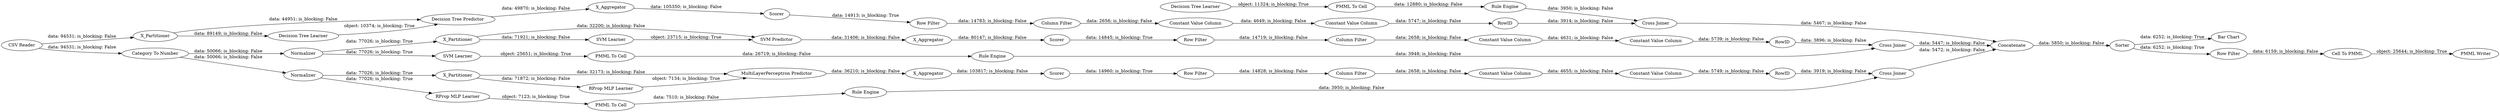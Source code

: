 digraph {
	"4234926892686819278_39" [label=Normalizer]
	"-8041333131075423274_290" [label="Constant Value Column"]
	"3257383348905099249_22" [label="PMML To Cell"]
	"-8041333131075423274_294" [label="Column Filter"]
	"3257383348905099249_35" [label="RProp MLP Learner"]
	"4234926892686819278_40" [label=Scorer]
	"2987665547526880978_2" [label=X_Partitioner]
	"-5692657196152071046_34" [label="PMML To Cell"]
	"-8041333131075423274_293" [label=RowID]
	"4234926892686819278_7" [label=X_Aggregator]
	"3877161368410323770_39" [label=Scorer]
	"1012496631992079909_293" [label=RowID]
	"-1054056159729100810_54" [label="Cell To PMML"]
	"2987665547526880978_40" [label=Normalizer]
	"-1054056159729100810_61" [label="PMML Writer"]
	"1012496631992079909_9" [label="Row Filter"]
	"3877161368410323770_38" [label="Cross Joiner"]
	"1012496631992079909_290" [label="Constant Value Column"]
	"-9024753090681694774_294" [label="Column Filter"]
	"-1054056159729100810_60" [label=Concatenate]
	"-1054056159729100810_52" [label=Sorter]
	"-9024753090681694774_292" [label="Constant Value Column"]
	"2987665547526880978_39" [label="Cross Joiner"]
	"-8041333131075423274_9" [label="Row Filter"]
	"-1054056159729100810_58" [label="Category To Number"]
	"-1054056159729100810_62" [label="CSV Reader"]
	"3877161368410323770_32" [label="Decision Tree Predictor"]
	"4234926892686819278_38" [label="Cross Joiner"]
	"4234926892686819278_2" [label=X_Partitioner]
	"2987665547526880978_41" [label=Scorer]
	"-9024753090681694774_9" [label="Row Filter"]
	"3877161368410323770_2" [label=X_Partitioner]
	"-9024753090681694774_290" [label="Constant Value Column"]
	"3877161368410323770_7" [label=X_Aggregator]
	"-1054056159729100810_59" [label="Bar Chart"]
	"-314586681250264866_28" [label="PMML To Cell"]
	"-5692657196152071046_35" [label="Rule Engine"]
	"1012496631992079909_292" [label="Constant Value Column"]
	"-314586681250264866_34" [label="Rule Engine"]
	"3877161368410323770_31" [label="Decision Tree Learner"]
	"2987665547526880978_7" [label=X_Aggregator]
	"-5692657196152071046_33" [label="SVM Learner"]
	"-8041333131075423274_292" [label="Constant Value Column"]
	"-9024753090681694774_293" [label=RowID]
	"-314586681250264866_33" [label="Decision Tree Learner"]
	"-1054056159729100810_53" [label="Row Filter"]
	"2987665547526880978_32" [label="SVM Predictor"]
	"2987665547526880978_31" [label="SVM Learner"]
	"4234926892686819278_32" [label="MultiLayerPerceptron Predictor"]
	"3257383348905099249_34" [label="Rule Engine"]
	"1012496631992079909_294" [label="Column Filter"]
	"4234926892686819278_31" [label="RProp MLP Learner"]
	"-1054056159729100810_62" -> "3877161368410323770_2" [label="data: 94531; is_blocking: False"]
	"3257383348905099249_22" -> "3257383348905099249_34" [label="data: 7510; is_blocking: False"]
	"4234926892686819278_39" -> "3257383348905099249_35" [label="data: 77026; is_blocking: True"]
	"-5692657196152071046_35" -> "2987665547526880978_39" [label="data: 3948; is_blocking: False"]
	"-5692657196152071046_33" -> "-5692657196152071046_34" [label="object: 25651; is_blocking: True"]
	"-314586681250264866_28" -> "-314586681250264866_34" [label="data: 12880; is_blocking: False"]
	"2987665547526880978_31" -> "2987665547526880978_32" [label="object: 23715; is_blocking: True"]
	"-8041333131075423274_290" -> "-8041333131075423274_292" [label="data: 4631; is_blocking: False"]
	"4234926892686819278_40" -> "1012496631992079909_9" [label="data: 14960; is_blocking: True"]
	"-8041333131075423274_294" -> "-8041333131075423274_290" [label="data: 2658; is_blocking: False"]
	"-1054056159729100810_58" -> "2987665547526880978_40" [label="data: 50066; is_blocking: False"]
	"-9024753090681694774_293" -> "3877161368410323770_38" [label="data: 3914; is_blocking: False"]
	"3257383348905099249_35" -> "3257383348905099249_22" [label="object: 7123; is_blocking: True"]
	"2987665547526880978_2" -> "2987665547526880978_31" [label="data: 71921; is_blocking: False"]
	"-9024753090681694774_294" -> "-9024753090681694774_290" [label="data: 2656; is_blocking: False"]
	"2987665547526880978_32" -> "2987665547526880978_7" [label="data: 31406; is_blocking: False"]
	"2987665547526880978_39" -> "-1054056159729100810_60" [label="data: 5447; is_blocking: False"]
	"3877161368410323770_31" -> "3877161368410323770_32" [label="object: 10374; is_blocking: True"]
	"3257383348905099249_34" -> "4234926892686819278_38" [label="data: 3950; is_blocking: False"]
	"4234926892686819278_31" -> "4234926892686819278_32" [label="object: 7134; is_blocking: True"]
	"3877161368410323770_7" -> "3877161368410323770_39" [label="data: 105350; is_blocking: False"]
	"-8041333131075423274_293" -> "2987665547526880978_39" [label="data: 3896; is_blocking: False"]
	"4234926892686819278_7" -> "4234926892686819278_40" [label="data: 103817; is_blocking: False"]
	"-9024753090681694774_292" -> "-9024753090681694774_293" [label="data: 5747; is_blocking: False"]
	"1012496631992079909_290" -> "1012496631992079909_292" [label="data: 4655; is_blocking: False"]
	"-1054056159729100810_54" -> "-1054056159729100810_61" [label="object: 25644; is_blocking: True"]
	"-8041333131075423274_9" -> "-8041333131075423274_294" [label="data: 14719; is_blocking: False"]
	"3877161368410323770_32" -> "3877161368410323770_7" [label="data: 49870; is_blocking: False"]
	"2987665547526880978_7" -> "2987665547526880978_41" [label="data: 80147; is_blocking: False"]
	"2987665547526880978_41" -> "-8041333131075423274_9" [label="data: 14845; is_blocking: True"]
	"-1054056159729100810_53" -> "-1054056159729100810_54" [label="data: 6159; is_blocking: False"]
	"-1054056159729100810_58" -> "4234926892686819278_39" [label="data: 50066; is_blocking: False"]
	"3877161368410323770_2" -> "3877161368410323770_31" [label="data: 89149; is_blocking: False"]
	"3877161368410323770_38" -> "-1054056159729100810_60" [label="data: 5467; is_blocking: False"]
	"-1054056159729100810_52" -> "-1054056159729100810_59" [label="data: 6252; is_blocking: True"]
	"-314586681250264866_34" -> "3877161368410323770_38" [label="data: 3950; is_blocking: False"]
	"4234926892686819278_39" -> "4234926892686819278_2" [label="data: 77026; is_blocking: True"]
	"-1054056159729100810_52" -> "-1054056159729100810_53" [label="data: 6252; is_blocking: True"]
	"3877161368410323770_39" -> "-9024753090681694774_9" [label="data: 14913; is_blocking: True"]
	"4234926892686819278_2" -> "4234926892686819278_32" [label="data: 32173; is_blocking: False"]
	"4234926892686819278_38" -> "-1054056159729100810_60" [label="data: 5472; is_blocking: False"]
	"2987665547526880978_2" -> "2987665547526880978_32" [label="data: 32200; is_blocking: False"]
	"2987665547526880978_40" -> "2987665547526880978_2" [label="data: 77026; is_blocking: True"]
	"1012496631992079909_293" -> "4234926892686819278_38" [label="data: 3919; is_blocking: False"]
	"1012496631992079909_292" -> "1012496631992079909_293" [label="data: 5749; is_blocking: False"]
	"3877161368410323770_2" -> "3877161368410323770_32" [label="data: 44951; is_blocking: False"]
	"1012496631992079909_294" -> "1012496631992079909_290" [label="data: 2658; is_blocking: False"]
	"4234926892686819278_32" -> "4234926892686819278_7" [label="data: 36210; is_blocking: False"]
	"-5692657196152071046_34" -> "-5692657196152071046_35" [label="data: 26719; is_blocking: False"]
	"-1054056159729100810_62" -> "-1054056159729100810_58" [label="data: 94531; is_blocking: False"]
	"-314586681250264866_33" -> "-314586681250264866_28" [label="object: 11324; is_blocking: True"]
	"-9024753090681694774_9" -> "-9024753090681694774_294" [label="data: 14783; is_blocking: False"]
	"4234926892686819278_2" -> "4234926892686819278_31" [label="data: 71872; is_blocking: False"]
	"1012496631992079909_9" -> "1012496631992079909_294" [label="data: 14828; is_blocking: False"]
	"2987665547526880978_40" -> "-5692657196152071046_33" [label="data: 77026; is_blocking: True"]
	"-9024753090681694774_290" -> "-9024753090681694774_292" [label="data: 4649; is_blocking: False"]
	"-1054056159729100810_60" -> "-1054056159729100810_52" [label="data: 5850; is_blocking: False"]
	"-8041333131075423274_292" -> "-8041333131075423274_293" [label="data: 5739; is_blocking: False"]
	rankdir=LR
}
